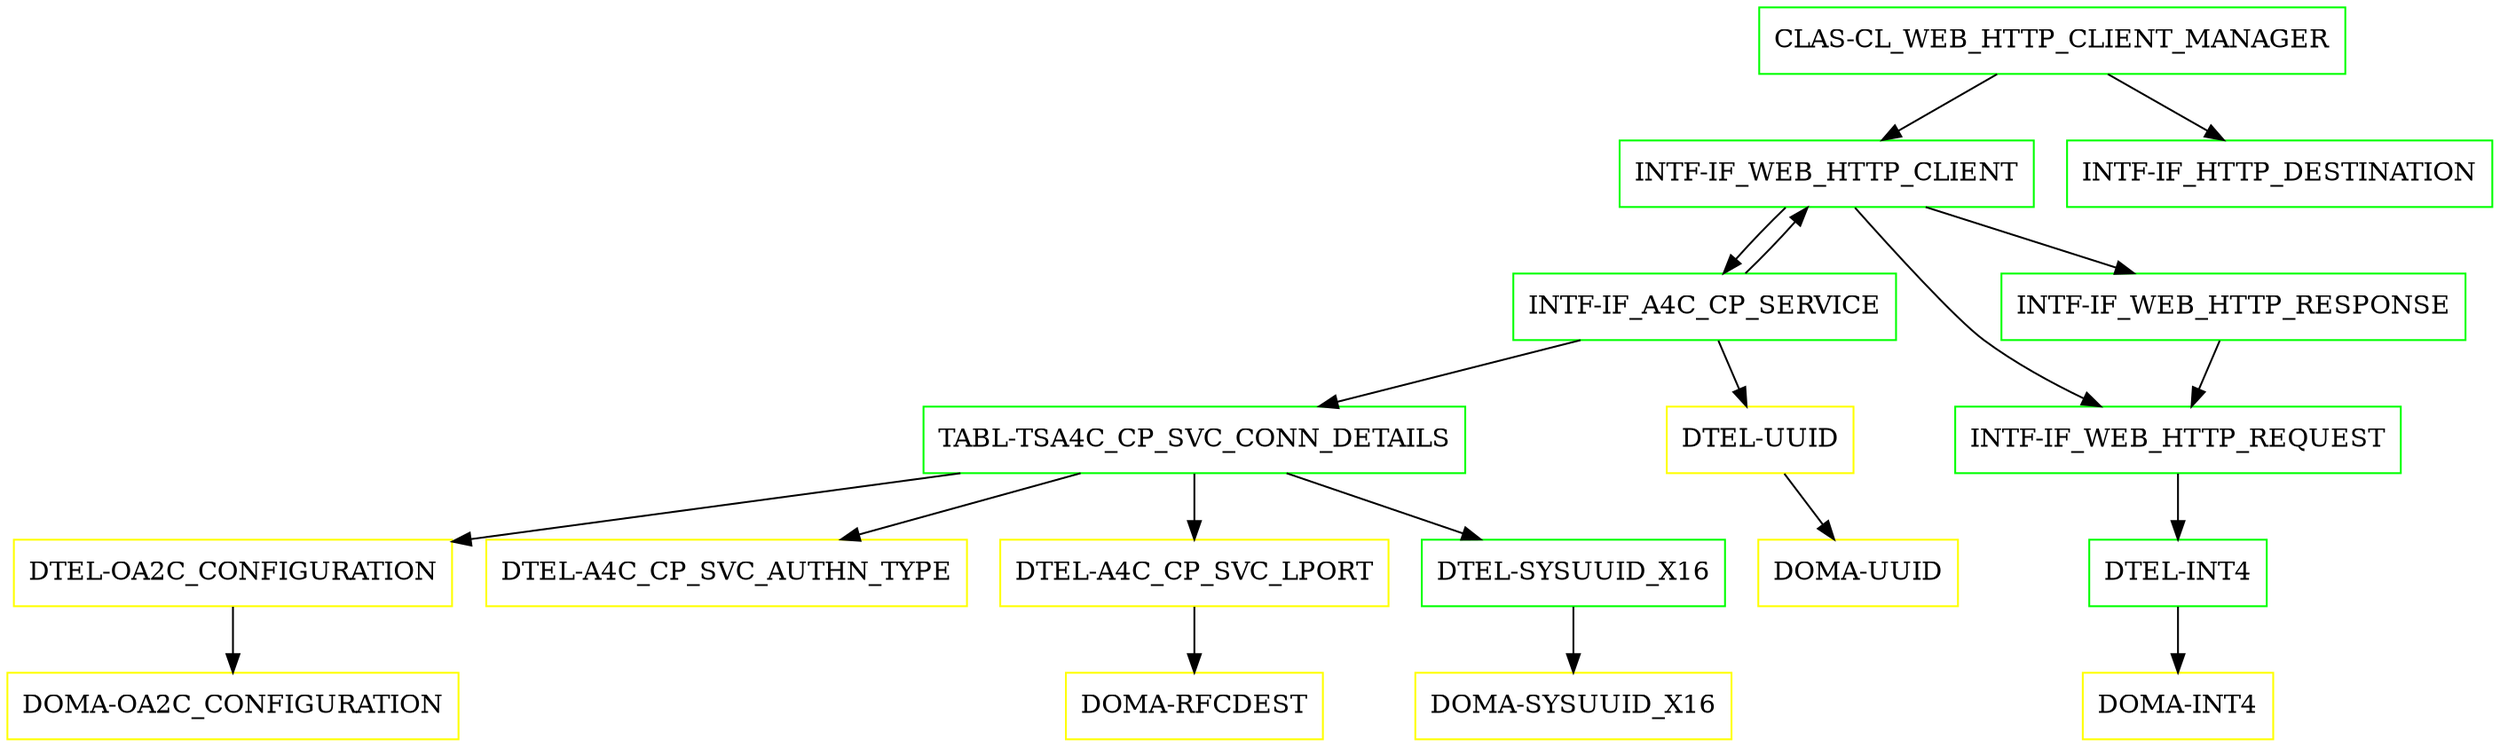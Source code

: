 digraph G {
  "CLAS-CL_WEB_HTTP_CLIENT_MANAGER" [shape=box,color=green];
  "INTF-IF_WEB_HTTP_CLIENT" [shape=box,color=green,URL="./INTF_IF_WEB_HTTP_CLIENT.html"];
  "INTF-IF_A4C_CP_SERVICE" [shape=box,color=green,URL="./INTF_IF_A4C_CP_SERVICE.html"];
  "TABL-TSA4C_CP_SVC_CONN_DETAILS" [shape=box,color=green,URL="./TABL_TSA4C_CP_SVC_CONN_DETAILS.html"];
  "DTEL-OA2C_CONFIGURATION" [shape=box,color=yellow,URL="./DTEL_OA2C_CONFIGURATION.html"];
  "DOMA-OA2C_CONFIGURATION" [shape=box,color=yellow,URL="./DOMA_OA2C_CONFIGURATION.html"];
  "DTEL-A4C_CP_SVC_AUTHN_TYPE" [shape=box,color=yellow,URL="./DTEL_A4C_CP_SVC_AUTHN_TYPE.html"];
  "DTEL-A4C_CP_SVC_LPORT" [shape=box,color=yellow,URL="./DTEL_A4C_CP_SVC_LPORT.html"];
  "DOMA-RFCDEST" [shape=box,color=yellow,URL="./DOMA_RFCDEST.html"];
  "DTEL-SYSUUID_X16" [shape=box,color=green,URL="./DTEL_SYSUUID_X16.html"];
  "DOMA-SYSUUID_X16" [shape=box,color=yellow,URL="./DOMA_SYSUUID_X16.html"];
  "DTEL-UUID" [shape=box,color=yellow,URL="./DTEL_UUID.html"];
  "DOMA-UUID" [shape=box,color=yellow,URL="./DOMA_UUID.html"];
  "INTF-IF_WEB_HTTP_REQUEST" [shape=box,color=green,URL="./INTF_IF_WEB_HTTP_REQUEST.html"];
  "DTEL-INT4" [shape=box,color=green,URL="./DTEL_INT4.html"];
  "DOMA-INT4" [shape=box,color=yellow,URL="./DOMA_INT4.html"];
  "INTF-IF_WEB_HTTP_RESPONSE" [shape=box,color=green,URL="./INTF_IF_WEB_HTTP_RESPONSE.html"];
  "INTF-IF_HTTP_DESTINATION" [shape=box,color=green,URL="./INTF_IF_HTTP_DESTINATION.html"];
  "CLAS-CL_WEB_HTTP_CLIENT_MANAGER" -> "INTF-IF_HTTP_DESTINATION";
  "CLAS-CL_WEB_HTTP_CLIENT_MANAGER" -> "INTF-IF_WEB_HTTP_CLIENT";
  "INTF-IF_WEB_HTTP_CLIENT" -> "INTF-IF_WEB_HTTP_RESPONSE";
  "INTF-IF_WEB_HTTP_CLIENT" -> "INTF-IF_WEB_HTTP_REQUEST";
  "INTF-IF_WEB_HTTP_CLIENT" -> "INTF-IF_A4C_CP_SERVICE";
  "INTF-IF_A4C_CP_SERVICE" -> "DTEL-UUID";
  "INTF-IF_A4C_CP_SERVICE" -> "TABL-TSA4C_CP_SVC_CONN_DETAILS";
  "INTF-IF_A4C_CP_SERVICE" -> "INTF-IF_WEB_HTTP_CLIENT";
  "TABL-TSA4C_CP_SVC_CONN_DETAILS" -> "DTEL-SYSUUID_X16";
  "TABL-TSA4C_CP_SVC_CONN_DETAILS" -> "DTEL-A4C_CP_SVC_LPORT";
  "TABL-TSA4C_CP_SVC_CONN_DETAILS" -> "DTEL-A4C_CP_SVC_AUTHN_TYPE";
  "TABL-TSA4C_CP_SVC_CONN_DETAILS" -> "DTEL-OA2C_CONFIGURATION";
  "DTEL-OA2C_CONFIGURATION" -> "DOMA-OA2C_CONFIGURATION";
  "DTEL-A4C_CP_SVC_LPORT" -> "DOMA-RFCDEST";
  "DTEL-SYSUUID_X16" -> "DOMA-SYSUUID_X16";
  "DTEL-UUID" -> "DOMA-UUID";
  "INTF-IF_WEB_HTTP_REQUEST" -> "DTEL-INT4";
  "DTEL-INT4" -> "DOMA-INT4";
  "INTF-IF_WEB_HTTP_RESPONSE" -> "INTF-IF_WEB_HTTP_REQUEST";
}
